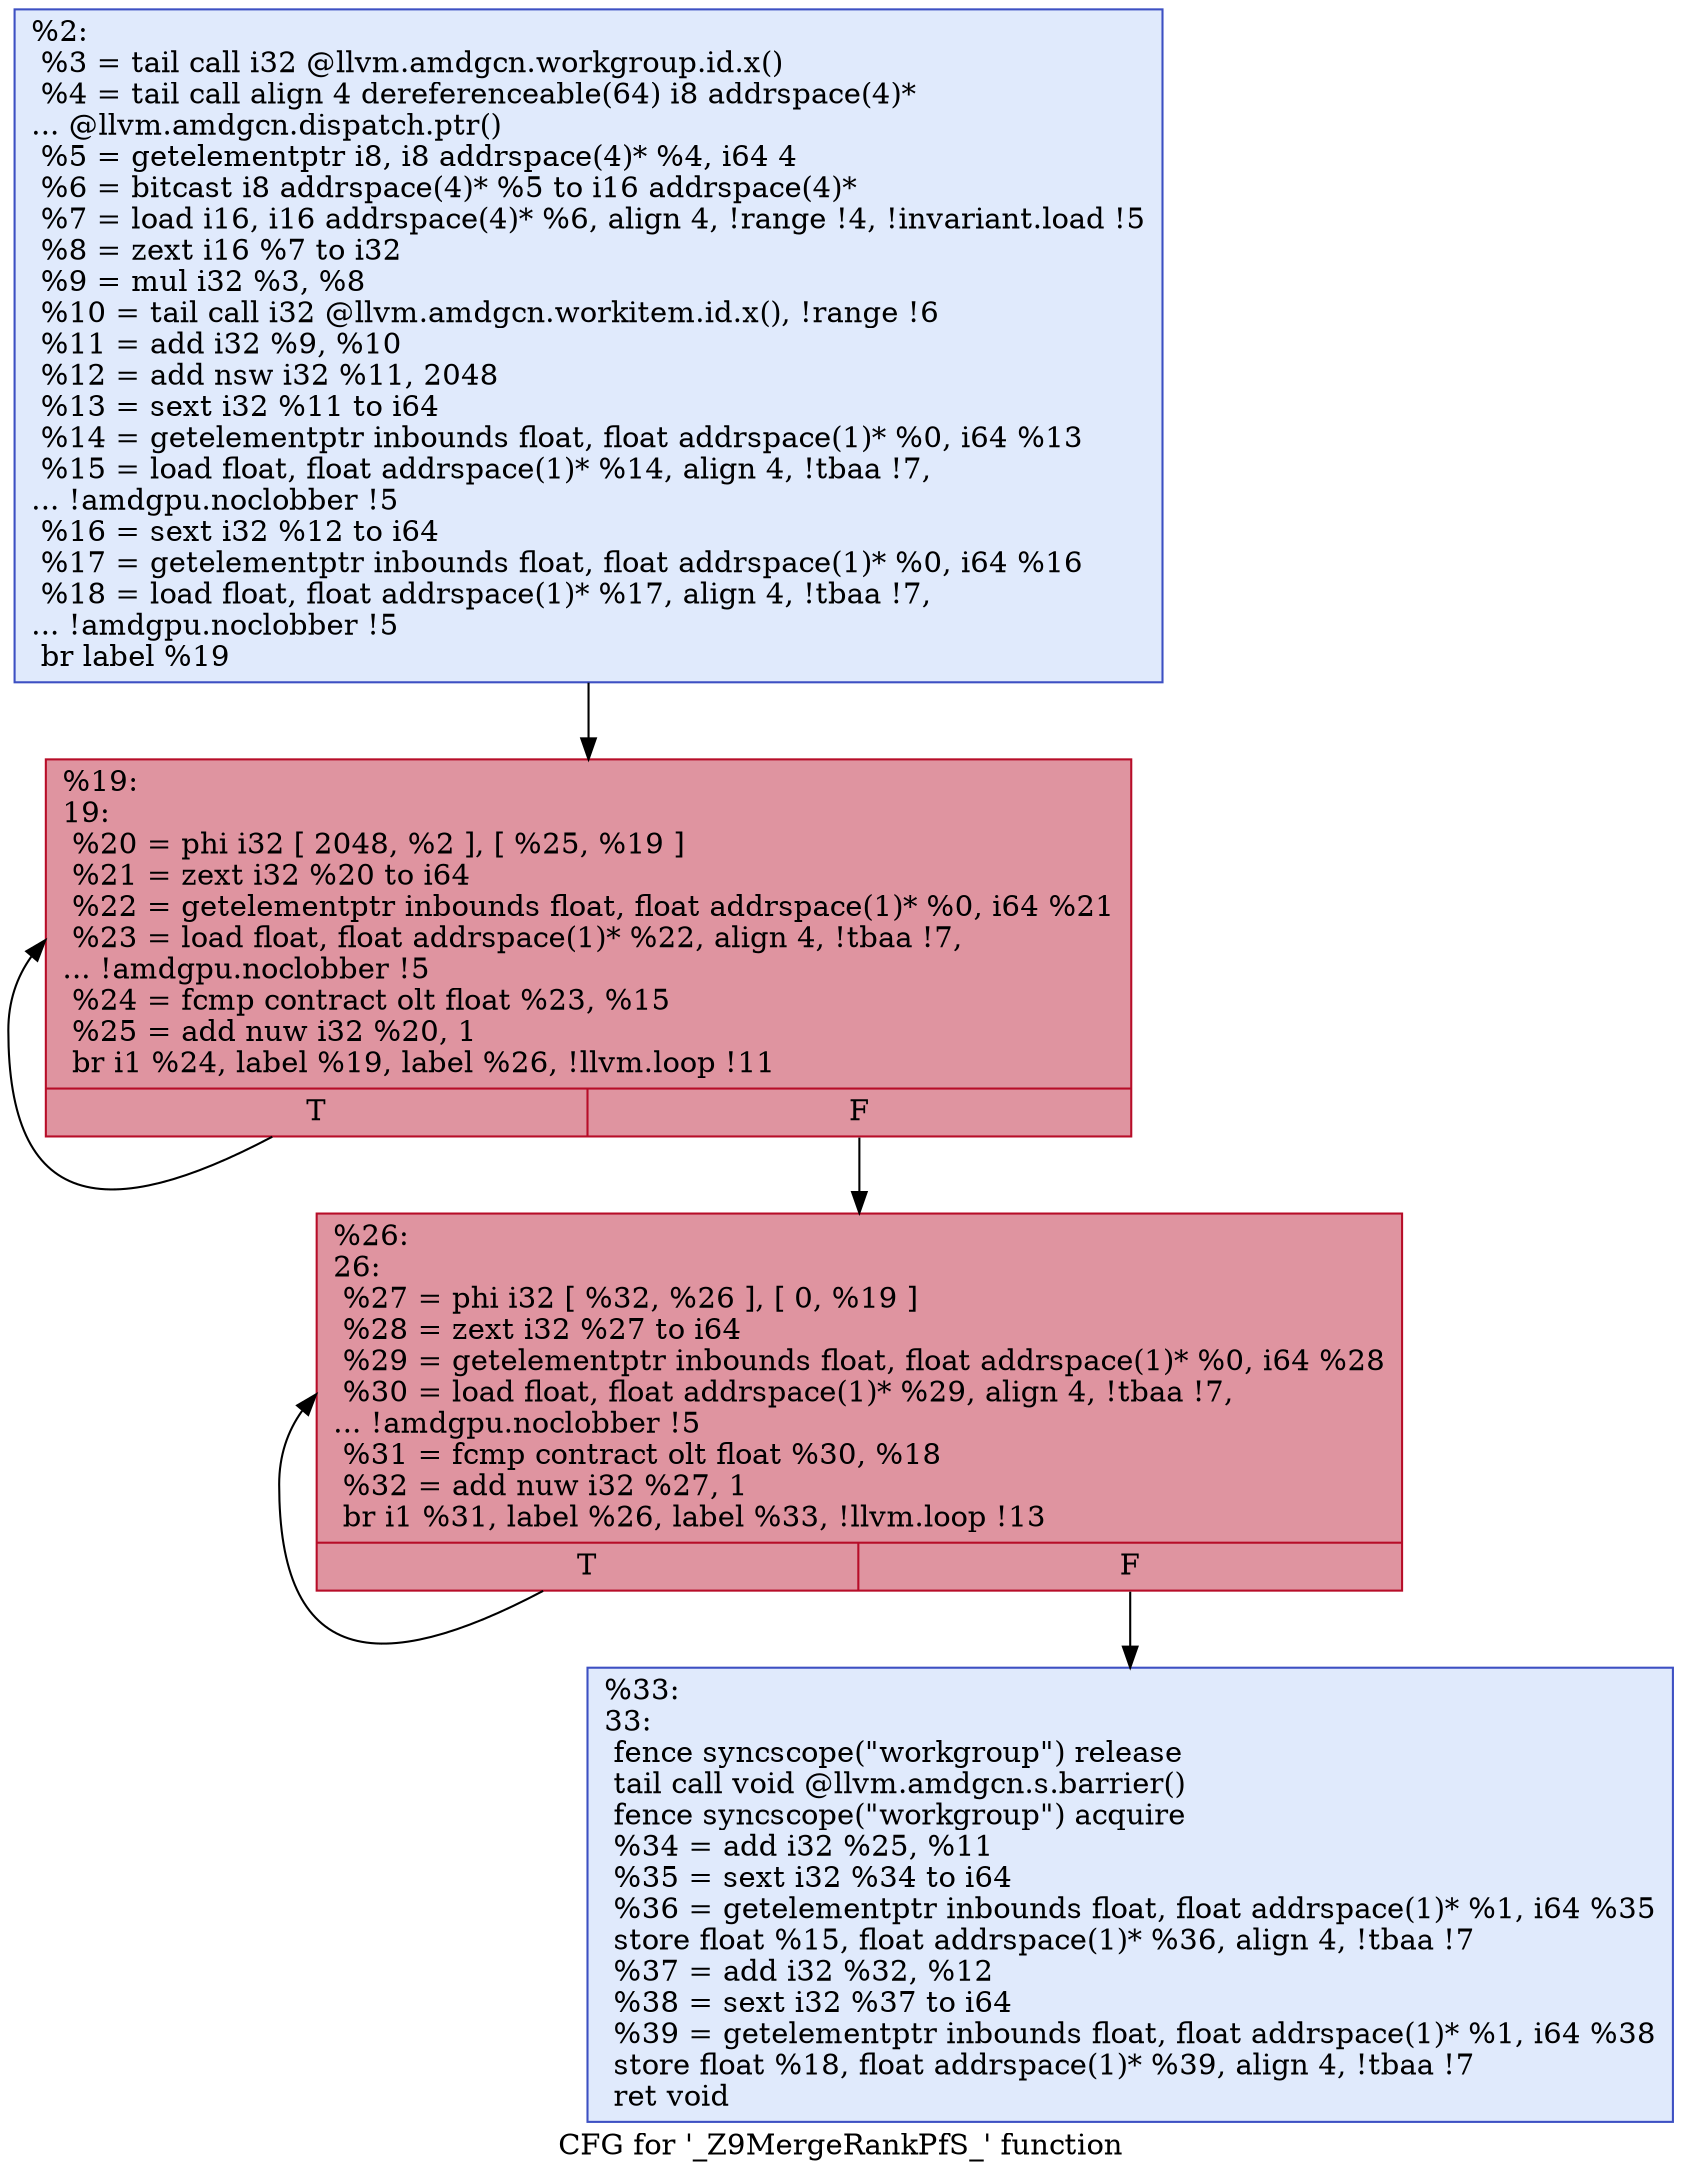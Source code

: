 digraph "CFG for '_Z9MergeRankPfS_' function" {
	label="CFG for '_Z9MergeRankPfS_' function";

	Node0x482e540 [shape=record,color="#3d50c3ff", style=filled, fillcolor="#b9d0f970",label="{%2:\l  %3 = tail call i32 @llvm.amdgcn.workgroup.id.x()\l  %4 = tail call align 4 dereferenceable(64) i8 addrspace(4)*\l... @llvm.amdgcn.dispatch.ptr()\l  %5 = getelementptr i8, i8 addrspace(4)* %4, i64 4\l  %6 = bitcast i8 addrspace(4)* %5 to i16 addrspace(4)*\l  %7 = load i16, i16 addrspace(4)* %6, align 4, !range !4, !invariant.load !5\l  %8 = zext i16 %7 to i32\l  %9 = mul i32 %3, %8\l  %10 = tail call i32 @llvm.amdgcn.workitem.id.x(), !range !6\l  %11 = add i32 %9, %10\l  %12 = add nsw i32 %11, 2048\l  %13 = sext i32 %11 to i64\l  %14 = getelementptr inbounds float, float addrspace(1)* %0, i64 %13\l  %15 = load float, float addrspace(1)* %14, align 4, !tbaa !7,\l... !amdgpu.noclobber !5\l  %16 = sext i32 %12 to i64\l  %17 = getelementptr inbounds float, float addrspace(1)* %0, i64 %16\l  %18 = load float, float addrspace(1)* %17, align 4, !tbaa !7,\l... !amdgpu.noclobber !5\l  br label %19\l}"];
	Node0x482e540 -> Node0x4831660;
	Node0x4831660 [shape=record,color="#b70d28ff", style=filled, fillcolor="#b70d2870",label="{%19:\l19:                                               \l  %20 = phi i32 [ 2048, %2 ], [ %25, %19 ]\l  %21 = zext i32 %20 to i64\l  %22 = getelementptr inbounds float, float addrspace(1)* %0, i64 %21\l  %23 = load float, float addrspace(1)* %22, align 4, !tbaa !7,\l... !amdgpu.noclobber !5\l  %24 = fcmp contract olt float %23, %15\l  %25 = add nuw i32 %20, 1\l  br i1 %24, label %19, label %26, !llvm.loop !11\l|{<s0>T|<s1>F}}"];
	Node0x4831660:s0 -> Node0x4831660;
	Node0x4831660:s1 -> Node0x4831b20;
	Node0x4831b20 [shape=record,color="#b70d28ff", style=filled, fillcolor="#b70d2870",label="{%26:\l26:                                               \l  %27 = phi i32 [ %32, %26 ], [ 0, %19 ]\l  %28 = zext i32 %27 to i64\l  %29 = getelementptr inbounds float, float addrspace(1)* %0, i64 %28\l  %30 = load float, float addrspace(1)* %29, align 4, !tbaa !7,\l... !amdgpu.noclobber !5\l  %31 = fcmp contract olt float %30, %18\l  %32 = add nuw i32 %27, 1\l  br i1 %31, label %26, label %33, !llvm.loop !13\l|{<s0>T|<s1>F}}"];
	Node0x4831b20:s0 -> Node0x4831b20;
	Node0x4831b20:s1 -> Node0x4830e60;
	Node0x4830e60 [shape=record,color="#3d50c3ff", style=filled, fillcolor="#b9d0f970",label="{%33:\l33:                                               \l  fence syncscope(\"workgroup\") release\l  tail call void @llvm.amdgcn.s.barrier()\l  fence syncscope(\"workgroup\") acquire\l  %34 = add i32 %25, %11\l  %35 = sext i32 %34 to i64\l  %36 = getelementptr inbounds float, float addrspace(1)* %1, i64 %35\l  store float %15, float addrspace(1)* %36, align 4, !tbaa !7\l  %37 = add i32 %32, %12\l  %38 = sext i32 %37 to i64\l  %39 = getelementptr inbounds float, float addrspace(1)* %1, i64 %38\l  store float %18, float addrspace(1)* %39, align 4, !tbaa !7\l  ret void\l}"];
}
